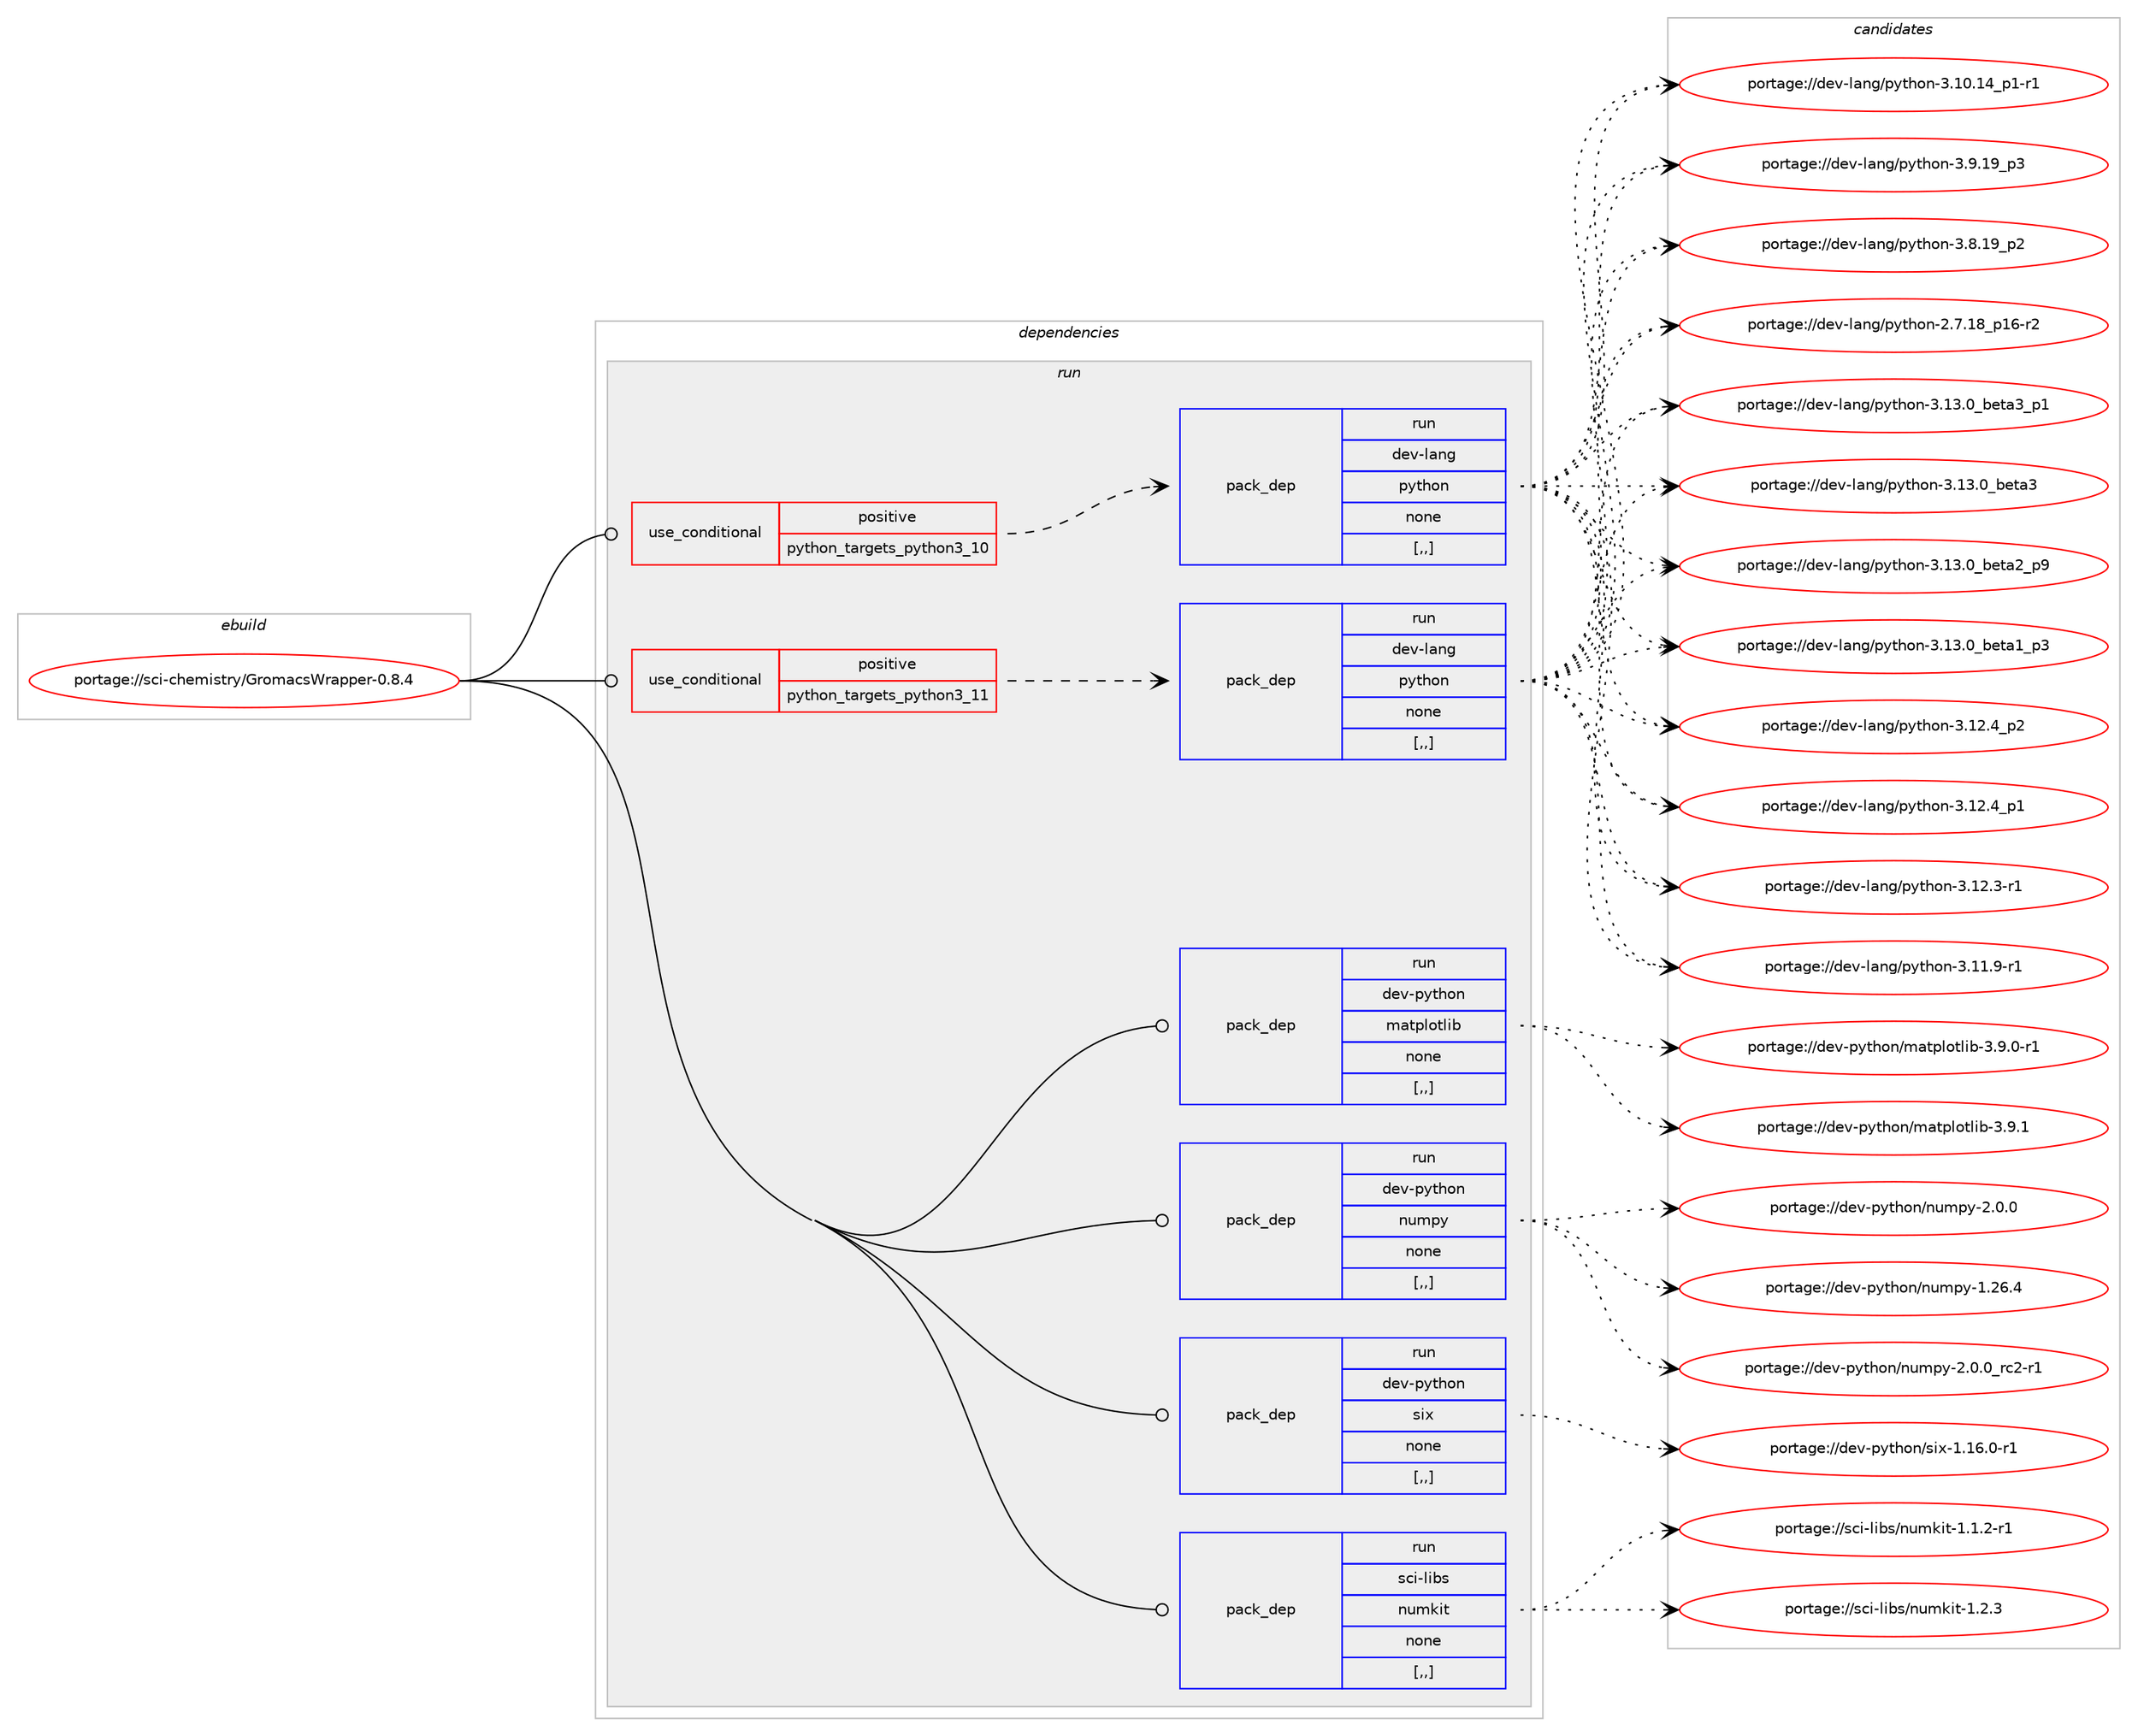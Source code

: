 digraph prolog {

# *************
# Graph options
# *************

newrank=true;
concentrate=true;
compound=true;
graph [rankdir=LR,fontname=Helvetica,fontsize=10,ranksep=1.5];#, ranksep=2.5, nodesep=0.2];
edge  [arrowhead=vee];
node  [fontname=Helvetica,fontsize=10];

# **********
# The ebuild
# **********

subgraph cluster_leftcol {
color=gray;
rank=same;
label=<<i>ebuild</i>>;
id [label="portage://sci-chemistry/GromacsWrapper-0.8.4", color=red, width=4, href="../sci-chemistry/GromacsWrapper-0.8.4.svg"];
}

# ****************
# The dependencies
# ****************

subgraph cluster_midcol {
color=gray;
label=<<i>dependencies</i>>;
subgraph cluster_compile {
fillcolor="#eeeeee";
style=filled;
label=<<i>compile</i>>;
}
subgraph cluster_compileandrun {
fillcolor="#eeeeee";
style=filled;
label=<<i>compile and run</i>>;
}
subgraph cluster_run {
fillcolor="#eeeeee";
style=filled;
label=<<i>run</i>>;
subgraph cond103542 {
dependency390568 [label=<<TABLE BORDER="0" CELLBORDER="1" CELLSPACING="0" CELLPADDING="4"><TR><TD ROWSPAN="3" CELLPADDING="10">use_conditional</TD></TR><TR><TD>positive</TD></TR><TR><TD>python_targets_python3_10</TD></TR></TABLE>>, shape=none, color=red];
subgraph pack284220 {
dependency390569 [label=<<TABLE BORDER="0" CELLBORDER="1" CELLSPACING="0" CELLPADDING="4" WIDTH="220"><TR><TD ROWSPAN="6" CELLPADDING="30">pack_dep</TD></TR><TR><TD WIDTH="110">run</TD></TR><TR><TD>dev-lang</TD></TR><TR><TD>python</TD></TR><TR><TD>none</TD></TR><TR><TD>[,,]</TD></TR></TABLE>>, shape=none, color=blue];
}
dependency390568:e -> dependency390569:w [weight=20,style="dashed",arrowhead="vee"];
}
id:e -> dependency390568:w [weight=20,style="solid",arrowhead="odot"];
subgraph cond103543 {
dependency390570 [label=<<TABLE BORDER="0" CELLBORDER="1" CELLSPACING="0" CELLPADDING="4"><TR><TD ROWSPAN="3" CELLPADDING="10">use_conditional</TD></TR><TR><TD>positive</TD></TR><TR><TD>python_targets_python3_11</TD></TR></TABLE>>, shape=none, color=red];
subgraph pack284221 {
dependency390571 [label=<<TABLE BORDER="0" CELLBORDER="1" CELLSPACING="0" CELLPADDING="4" WIDTH="220"><TR><TD ROWSPAN="6" CELLPADDING="30">pack_dep</TD></TR><TR><TD WIDTH="110">run</TD></TR><TR><TD>dev-lang</TD></TR><TR><TD>python</TD></TR><TR><TD>none</TD></TR><TR><TD>[,,]</TD></TR></TABLE>>, shape=none, color=blue];
}
dependency390570:e -> dependency390571:w [weight=20,style="dashed",arrowhead="vee"];
}
id:e -> dependency390570:w [weight=20,style="solid",arrowhead="odot"];
subgraph pack284222 {
dependency390572 [label=<<TABLE BORDER="0" CELLBORDER="1" CELLSPACING="0" CELLPADDING="4" WIDTH="220"><TR><TD ROWSPAN="6" CELLPADDING="30">pack_dep</TD></TR><TR><TD WIDTH="110">run</TD></TR><TR><TD>dev-python</TD></TR><TR><TD>matplotlib</TD></TR><TR><TD>none</TD></TR><TR><TD>[,,]</TD></TR></TABLE>>, shape=none, color=blue];
}
id:e -> dependency390572:w [weight=20,style="solid",arrowhead="odot"];
subgraph pack284223 {
dependency390573 [label=<<TABLE BORDER="0" CELLBORDER="1" CELLSPACING="0" CELLPADDING="4" WIDTH="220"><TR><TD ROWSPAN="6" CELLPADDING="30">pack_dep</TD></TR><TR><TD WIDTH="110">run</TD></TR><TR><TD>dev-python</TD></TR><TR><TD>numpy</TD></TR><TR><TD>none</TD></TR><TR><TD>[,,]</TD></TR></TABLE>>, shape=none, color=blue];
}
id:e -> dependency390573:w [weight=20,style="solid",arrowhead="odot"];
subgraph pack284224 {
dependency390574 [label=<<TABLE BORDER="0" CELLBORDER="1" CELLSPACING="0" CELLPADDING="4" WIDTH="220"><TR><TD ROWSPAN="6" CELLPADDING="30">pack_dep</TD></TR><TR><TD WIDTH="110">run</TD></TR><TR><TD>dev-python</TD></TR><TR><TD>six</TD></TR><TR><TD>none</TD></TR><TR><TD>[,,]</TD></TR></TABLE>>, shape=none, color=blue];
}
id:e -> dependency390574:w [weight=20,style="solid",arrowhead="odot"];
subgraph pack284225 {
dependency390575 [label=<<TABLE BORDER="0" CELLBORDER="1" CELLSPACING="0" CELLPADDING="4" WIDTH="220"><TR><TD ROWSPAN="6" CELLPADDING="30">pack_dep</TD></TR><TR><TD WIDTH="110">run</TD></TR><TR><TD>sci-libs</TD></TR><TR><TD>numkit</TD></TR><TR><TD>none</TD></TR><TR><TD>[,,]</TD></TR></TABLE>>, shape=none, color=blue];
}
id:e -> dependency390575:w [weight=20,style="solid",arrowhead="odot"];
}
}

# **************
# The candidates
# **************

subgraph cluster_choices {
rank=same;
color=gray;
label=<<i>candidates</i>>;

subgraph choice284220 {
color=black;
nodesep=1;
choice10010111845108971101034711212111610411111045514649514648959810111697519511249 [label="portage://dev-lang/python-3.13.0_beta3_p1", color=red, width=4,href="../dev-lang/python-3.13.0_beta3_p1.svg"];
choice1001011184510897110103471121211161041111104551464951464895981011169751 [label="portage://dev-lang/python-3.13.0_beta3", color=red, width=4,href="../dev-lang/python-3.13.0_beta3.svg"];
choice10010111845108971101034711212111610411111045514649514648959810111697509511257 [label="portage://dev-lang/python-3.13.0_beta2_p9", color=red, width=4,href="../dev-lang/python-3.13.0_beta2_p9.svg"];
choice10010111845108971101034711212111610411111045514649514648959810111697499511251 [label="portage://dev-lang/python-3.13.0_beta1_p3", color=red, width=4,href="../dev-lang/python-3.13.0_beta1_p3.svg"];
choice100101118451089711010347112121116104111110455146495046529511250 [label="portage://dev-lang/python-3.12.4_p2", color=red, width=4,href="../dev-lang/python-3.12.4_p2.svg"];
choice100101118451089711010347112121116104111110455146495046529511249 [label="portage://dev-lang/python-3.12.4_p1", color=red, width=4,href="../dev-lang/python-3.12.4_p1.svg"];
choice100101118451089711010347112121116104111110455146495046514511449 [label="portage://dev-lang/python-3.12.3-r1", color=red, width=4,href="../dev-lang/python-3.12.3-r1.svg"];
choice100101118451089711010347112121116104111110455146494946574511449 [label="portage://dev-lang/python-3.11.9-r1", color=red, width=4,href="../dev-lang/python-3.11.9-r1.svg"];
choice100101118451089711010347112121116104111110455146494846495295112494511449 [label="portage://dev-lang/python-3.10.14_p1-r1", color=red, width=4,href="../dev-lang/python-3.10.14_p1-r1.svg"];
choice100101118451089711010347112121116104111110455146574649579511251 [label="portage://dev-lang/python-3.9.19_p3", color=red, width=4,href="../dev-lang/python-3.9.19_p3.svg"];
choice100101118451089711010347112121116104111110455146564649579511250 [label="portage://dev-lang/python-3.8.19_p2", color=red, width=4,href="../dev-lang/python-3.8.19_p2.svg"];
choice100101118451089711010347112121116104111110455046554649569511249544511450 [label="portage://dev-lang/python-2.7.18_p16-r2", color=red, width=4,href="../dev-lang/python-2.7.18_p16-r2.svg"];
dependency390569:e -> choice10010111845108971101034711212111610411111045514649514648959810111697519511249:w [style=dotted,weight="100"];
dependency390569:e -> choice1001011184510897110103471121211161041111104551464951464895981011169751:w [style=dotted,weight="100"];
dependency390569:e -> choice10010111845108971101034711212111610411111045514649514648959810111697509511257:w [style=dotted,weight="100"];
dependency390569:e -> choice10010111845108971101034711212111610411111045514649514648959810111697499511251:w [style=dotted,weight="100"];
dependency390569:e -> choice100101118451089711010347112121116104111110455146495046529511250:w [style=dotted,weight="100"];
dependency390569:e -> choice100101118451089711010347112121116104111110455146495046529511249:w [style=dotted,weight="100"];
dependency390569:e -> choice100101118451089711010347112121116104111110455146495046514511449:w [style=dotted,weight="100"];
dependency390569:e -> choice100101118451089711010347112121116104111110455146494946574511449:w [style=dotted,weight="100"];
dependency390569:e -> choice100101118451089711010347112121116104111110455146494846495295112494511449:w [style=dotted,weight="100"];
dependency390569:e -> choice100101118451089711010347112121116104111110455146574649579511251:w [style=dotted,weight="100"];
dependency390569:e -> choice100101118451089711010347112121116104111110455146564649579511250:w [style=dotted,weight="100"];
dependency390569:e -> choice100101118451089711010347112121116104111110455046554649569511249544511450:w [style=dotted,weight="100"];
}
subgraph choice284221 {
color=black;
nodesep=1;
choice10010111845108971101034711212111610411111045514649514648959810111697519511249 [label="portage://dev-lang/python-3.13.0_beta3_p1", color=red, width=4,href="../dev-lang/python-3.13.0_beta3_p1.svg"];
choice1001011184510897110103471121211161041111104551464951464895981011169751 [label="portage://dev-lang/python-3.13.0_beta3", color=red, width=4,href="../dev-lang/python-3.13.0_beta3.svg"];
choice10010111845108971101034711212111610411111045514649514648959810111697509511257 [label="portage://dev-lang/python-3.13.0_beta2_p9", color=red, width=4,href="../dev-lang/python-3.13.0_beta2_p9.svg"];
choice10010111845108971101034711212111610411111045514649514648959810111697499511251 [label="portage://dev-lang/python-3.13.0_beta1_p3", color=red, width=4,href="../dev-lang/python-3.13.0_beta1_p3.svg"];
choice100101118451089711010347112121116104111110455146495046529511250 [label="portage://dev-lang/python-3.12.4_p2", color=red, width=4,href="../dev-lang/python-3.12.4_p2.svg"];
choice100101118451089711010347112121116104111110455146495046529511249 [label="portage://dev-lang/python-3.12.4_p1", color=red, width=4,href="../dev-lang/python-3.12.4_p1.svg"];
choice100101118451089711010347112121116104111110455146495046514511449 [label="portage://dev-lang/python-3.12.3-r1", color=red, width=4,href="../dev-lang/python-3.12.3-r1.svg"];
choice100101118451089711010347112121116104111110455146494946574511449 [label="portage://dev-lang/python-3.11.9-r1", color=red, width=4,href="../dev-lang/python-3.11.9-r1.svg"];
choice100101118451089711010347112121116104111110455146494846495295112494511449 [label="portage://dev-lang/python-3.10.14_p1-r1", color=red, width=4,href="../dev-lang/python-3.10.14_p1-r1.svg"];
choice100101118451089711010347112121116104111110455146574649579511251 [label="portage://dev-lang/python-3.9.19_p3", color=red, width=4,href="../dev-lang/python-3.9.19_p3.svg"];
choice100101118451089711010347112121116104111110455146564649579511250 [label="portage://dev-lang/python-3.8.19_p2", color=red, width=4,href="../dev-lang/python-3.8.19_p2.svg"];
choice100101118451089711010347112121116104111110455046554649569511249544511450 [label="portage://dev-lang/python-2.7.18_p16-r2", color=red, width=4,href="../dev-lang/python-2.7.18_p16-r2.svg"];
dependency390571:e -> choice10010111845108971101034711212111610411111045514649514648959810111697519511249:w [style=dotted,weight="100"];
dependency390571:e -> choice1001011184510897110103471121211161041111104551464951464895981011169751:w [style=dotted,weight="100"];
dependency390571:e -> choice10010111845108971101034711212111610411111045514649514648959810111697509511257:w [style=dotted,weight="100"];
dependency390571:e -> choice10010111845108971101034711212111610411111045514649514648959810111697499511251:w [style=dotted,weight="100"];
dependency390571:e -> choice100101118451089711010347112121116104111110455146495046529511250:w [style=dotted,weight="100"];
dependency390571:e -> choice100101118451089711010347112121116104111110455146495046529511249:w [style=dotted,weight="100"];
dependency390571:e -> choice100101118451089711010347112121116104111110455146495046514511449:w [style=dotted,weight="100"];
dependency390571:e -> choice100101118451089711010347112121116104111110455146494946574511449:w [style=dotted,weight="100"];
dependency390571:e -> choice100101118451089711010347112121116104111110455146494846495295112494511449:w [style=dotted,weight="100"];
dependency390571:e -> choice100101118451089711010347112121116104111110455146574649579511251:w [style=dotted,weight="100"];
dependency390571:e -> choice100101118451089711010347112121116104111110455146564649579511250:w [style=dotted,weight="100"];
dependency390571:e -> choice100101118451089711010347112121116104111110455046554649569511249544511450:w [style=dotted,weight="100"];
}
subgraph choice284222 {
color=black;
nodesep=1;
choice10010111845112121116104111110471099711611210811111610810598455146574649 [label="portage://dev-python/matplotlib-3.9.1", color=red, width=4,href="../dev-python/matplotlib-3.9.1.svg"];
choice100101118451121211161041111104710997116112108111116108105984551465746484511449 [label="portage://dev-python/matplotlib-3.9.0-r1", color=red, width=4,href="../dev-python/matplotlib-3.9.0-r1.svg"];
dependency390572:e -> choice10010111845112121116104111110471099711611210811111610810598455146574649:w [style=dotted,weight="100"];
dependency390572:e -> choice100101118451121211161041111104710997116112108111116108105984551465746484511449:w [style=dotted,weight="100"];
}
subgraph choice284223 {
color=black;
nodesep=1;
choice10010111845112121116104111110471101171091121214550464846489511499504511449 [label="portage://dev-python/numpy-2.0.0_rc2-r1", color=red, width=4,href="../dev-python/numpy-2.0.0_rc2-r1.svg"];
choice1001011184511212111610411111047110117109112121455046484648 [label="portage://dev-python/numpy-2.0.0", color=red, width=4,href="../dev-python/numpy-2.0.0.svg"];
choice100101118451121211161041111104711011710911212145494650544652 [label="portage://dev-python/numpy-1.26.4", color=red, width=4,href="../dev-python/numpy-1.26.4.svg"];
dependency390573:e -> choice10010111845112121116104111110471101171091121214550464846489511499504511449:w [style=dotted,weight="100"];
dependency390573:e -> choice1001011184511212111610411111047110117109112121455046484648:w [style=dotted,weight="100"];
dependency390573:e -> choice100101118451121211161041111104711011710911212145494650544652:w [style=dotted,weight="100"];
}
subgraph choice284224 {
color=black;
nodesep=1;
choice1001011184511212111610411111047115105120454946495446484511449 [label="portage://dev-python/six-1.16.0-r1", color=red, width=4,href="../dev-python/six-1.16.0-r1.svg"];
dependency390574:e -> choice1001011184511212111610411111047115105120454946495446484511449:w [style=dotted,weight="100"];
}
subgraph choice284225 {
color=black;
nodesep=1;
choice11599105451081059811547110117109107105116454946504651 [label="portage://sci-libs/numkit-1.2.3", color=red, width=4,href="../sci-libs/numkit-1.2.3.svg"];
choice115991054510810598115471101171091071051164549464946504511449 [label="portage://sci-libs/numkit-1.1.2-r1", color=red, width=4,href="../sci-libs/numkit-1.1.2-r1.svg"];
dependency390575:e -> choice11599105451081059811547110117109107105116454946504651:w [style=dotted,weight="100"];
dependency390575:e -> choice115991054510810598115471101171091071051164549464946504511449:w [style=dotted,weight="100"];
}
}

}
